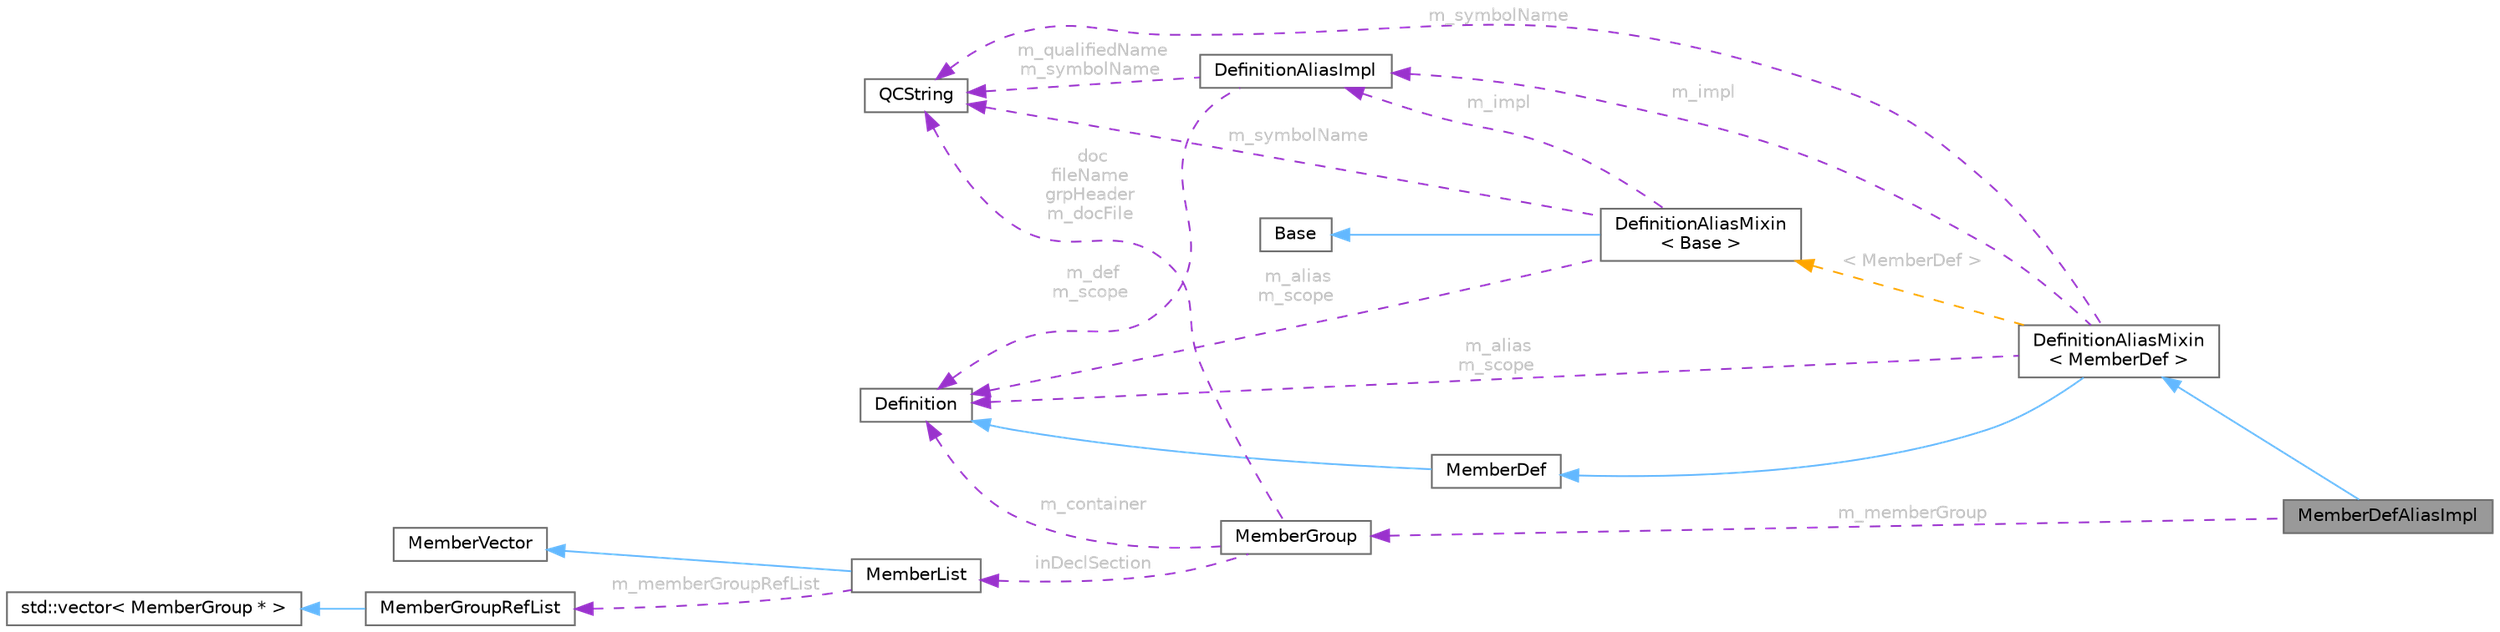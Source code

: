 digraph "MemberDefAliasImpl"
{
 // INTERACTIVE_SVG=YES
 // LATEX_PDF_SIZE
  bgcolor="transparent";
  edge [fontname=Helvetica,fontsize=10,labelfontname=Helvetica,labelfontsize=10];
  node [fontname=Helvetica,fontsize=10,shape=box,height=0.2,width=0.4];
  rankdir="LR";
  Node1 [label="MemberDefAliasImpl",height=0.2,width=0.4,color="gray40", fillcolor="grey60", style="filled", fontcolor="black",tooltip=" "];
  Node2 -> Node1 [dir="back",color="steelblue1",style="solid",tooltip=" "];
  Node2 [label="DefinitionAliasMixin\l\< MemberDef \>",height=0.2,width=0.4,color="gray40", fillcolor="white", style="filled",URL="$d8/d83/class_definition_alias_mixin.html",tooltip=" "];
  Node3 -> Node2 [dir="back",color="steelblue1",style="solid",tooltip=" "];
  Node3 [label="MemberDef",height=0.2,width=0.4,color="gray40", fillcolor="white", style="filled",URL="$da/d09/class_member_def.html",tooltip="A model of a class/file/namespace member symbol."];
  Node4 -> Node3 [dir="back",color="steelblue1",style="solid",tooltip=" "];
  Node4 [label="Definition",height=0.2,width=0.4,color="gray40", fillcolor="white", style="filled",URL="$d5/dcc/class_definition.html",tooltip="The common base class of all entity definitions found in the sources."];
  Node5 -> Node2 [dir="back",color="darkorchid3",style="dashed",tooltip=" ",label=" m_impl",fontcolor="grey" ];
  Node5 [label="DefinitionAliasImpl",height=0.2,width=0.4,color="gray40", fillcolor="white", style="filled",URL="$d0/d58/class_definition_alias_impl.html",tooltip=" "];
  Node4 -> Node5 [dir="back",color="darkorchid3",style="dashed",tooltip=" ",label=" m_def\nm_scope",fontcolor="grey" ];
  Node6 -> Node5 [dir="back",color="darkorchid3",style="dashed",tooltip=" ",label=" m_qualifiedName\nm_symbolName",fontcolor="grey" ];
  Node6 [label="QCString",height=0.2,width=0.4,color="gray40", fillcolor="white", style="filled",URL="$d9/d45/class_q_c_string.html",tooltip="This is an alternative implementation of QCString."];
  Node4 -> Node2 [dir="back",color="darkorchid3",style="dashed",tooltip=" ",label=" m_alias\nm_scope",fontcolor="grey" ];
  Node6 -> Node2 [dir="back",color="darkorchid3",style="dashed",tooltip=" ",label=" m_symbolName",fontcolor="grey" ];
  Node7 -> Node2 [dir="back",color="orange",style="dashed",tooltip=" ",label=" \< MemberDef \>",fontcolor="grey" ];
  Node7 [label="DefinitionAliasMixin\l\< Base \>",height=0.2,width=0.4,color="gray40", fillcolor="white", style="filled",URL="$d8/d83/class_definition_alias_mixin.html",tooltip=" "];
  Node8 -> Node7 [dir="back",color="steelblue1",style="solid",tooltip=" "];
  Node8 [label="Base",height=0.2,width=0.4,color="gray40", fillcolor="white", style="filled",tooltip=" "];
  Node5 -> Node7 [dir="back",color="darkorchid3",style="dashed",tooltip=" ",label=" m_impl",fontcolor="grey" ];
  Node4 -> Node7 [dir="back",color="darkorchid3",style="dashed",tooltip=" ",label=" m_alias\nm_scope",fontcolor="grey" ];
  Node6 -> Node7 [dir="back",color="darkorchid3",style="dashed",tooltip=" ",label=" m_symbolName",fontcolor="grey" ];
  Node9 -> Node1 [dir="back",color="darkorchid3",style="dashed",tooltip=" ",label=" m_memberGroup",fontcolor="grey" ];
  Node9 [label="MemberGroup",height=0.2,width=0.4,color="gray40", fillcolor="white", style="filled",URL="$da/d32/class_member_group.html",tooltip="A class representing a group of members."];
  Node4 -> Node9 [dir="back",color="darkorchid3",style="dashed",tooltip=" ",label=" m_container",fontcolor="grey" ];
  Node10 -> Node9 [dir="back",color="darkorchid3",style="dashed",tooltip=" ",label=" inDeclSection",fontcolor="grey" ];
  Node10 [label="MemberList",height=0.2,width=0.4,color="gray40", fillcolor="white", style="filled",URL="$dd/d13/class_member_list.html",tooltip="A list of MemberDef objects as shown in documentation sections."];
  Node11 -> Node10 [dir="back",color="steelblue1",style="solid",tooltip=" "];
  Node11 [label="MemberVector",height=0.2,width=0.4,color="gray40", fillcolor="white", style="filled",URL="$d1/d7d/class_member_vector.html",tooltip="A vector of MemberDef object."];
  Node12 -> Node10 [dir="back",color="darkorchid3",style="dashed",tooltip=" ",label=" m_memberGroupRefList",fontcolor="grey" ];
  Node12 [label="MemberGroupRefList",height=0.2,width=0.4,color="gray40", fillcolor="white", style="filled",URL="$d4/d15/class_member_group_ref_list.html",tooltip=" "];
  Node13 -> Node12 [dir="back",color="steelblue1",style="solid",tooltip=" "];
  Node13 [label="std::vector\< MemberGroup * \>",height=0.2,width=0.4,color="gray40", fillcolor="white", style="filled",tooltip=" "];
  Node6 -> Node9 [dir="back",color="darkorchid3",style="dashed",tooltip=" ",label=" doc\nfileName\ngrpHeader\nm_docFile",fontcolor="grey" ];
}
